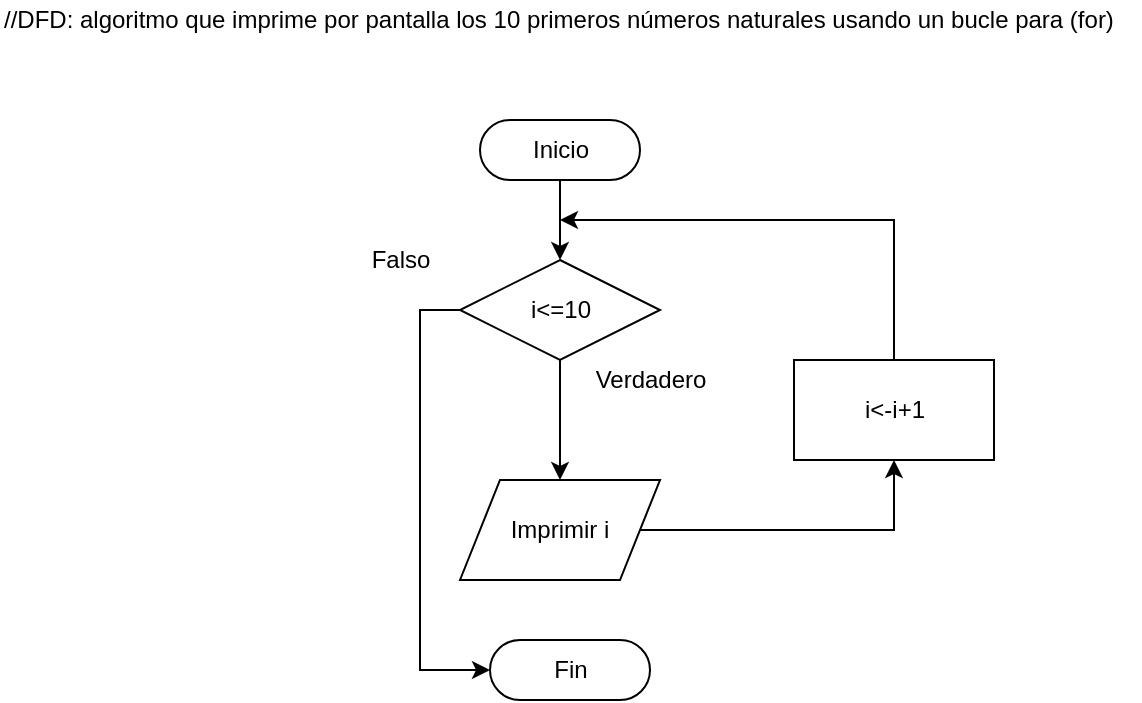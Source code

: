 <mxfile>
    <diagram id="pAb5Sflvy8DM0aoRgrmb" name="Page-1">
        <mxGraphModel dx="1709" dy="830" grid="1" gridSize="10" guides="1" tooltips="1" connect="1" arrows="1" fold="1" page="1" pageScale="1" pageWidth="827" pageHeight="1169" background="none" math="0" shadow="0">
            <root>
                <mxCell id="0"/>
                <mxCell id="1" parent="0"/>
                <mxCell id="2" value="//DFD: algoritmo que imprime por pantalla los 10 primeros números naturales usando un bucle para (for)" style="text;html=1;align=left;verticalAlign=middle;resizable=0;points=[];autosize=1;strokeColor=none;" vertex="1" parent="1">
                    <mxGeometry x="-810" y="10" width="570" height="20" as="geometry"/>
                </mxCell>
                <mxCell id="4" style="edgeStyle=orthogonalEdgeStyle;rounded=0;orthogonalLoop=1;jettySize=auto;html=1;entryX=0.5;entryY=0;entryDx=0;entryDy=0;" edge="1" parent="1" source="3" target="5">
                    <mxGeometry relative="1" as="geometry">
                        <mxPoint x="-530" y="140" as="targetPoint"/>
                    </mxGeometry>
                </mxCell>
                <mxCell id="3" value="Inicio" style="html=1;dashed=0;whitespace=wrap;shape=mxgraph.dfd.start" vertex="1" parent="1">
                    <mxGeometry x="-570" y="70" width="80" height="30" as="geometry"/>
                </mxCell>
                <mxCell id="7" style="edgeStyle=orthogonalEdgeStyle;rounded=0;orthogonalLoop=1;jettySize=auto;html=1;exitX=0.5;exitY=1;exitDx=0;exitDy=0;entryX=0.5;entryY=0;entryDx=0;entryDy=0;" edge="1" parent="1" source="5">
                    <mxGeometry relative="1" as="geometry">
                        <mxPoint x="-530" y="250" as="targetPoint"/>
                    </mxGeometry>
                </mxCell>
                <mxCell id="13" style="edgeStyle=orthogonalEdgeStyle;rounded=0;orthogonalLoop=1;jettySize=auto;html=1;" edge="1" parent="1" source="5" target="14">
                    <mxGeometry relative="1" as="geometry">
                        <mxPoint x="-620" y="360" as="targetPoint"/>
                        <Array as="points">
                            <mxPoint x="-600" y="165"/>
                            <mxPoint x="-600" y="345"/>
                        </Array>
                    </mxGeometry>
                </mxCell>
                <mxCell id="5" value="i&amp;lt;=10" style="shape=rhombus;html=1;dashed=0;whitespace=wrap;perimeter=rhombusPerimeter;" vertex="1" parent="1">
                    <mxGeometry x="-580" y="140" width="100" height="50" as="geometry"/>
                </mxCell>
                <mxCell id="6" value="Falso" style="text;html=1;align=center;verticalAlign=middle;resizable=0;points=[];autosize=1;strokeColor=none;" vertex="1" parent="1">
                    <mxGeometry x="-630" y="130" width="40" height="20" as="geometry"/>
                </mxCell>
                <mxCell id="8" value="Verdadero" style="text;html=1;align=center;verticalAlign=middle;resizable=0;points=[];autosize=1;strokeColor=none;" vertex="1" parent="1">
                    <mxGeometry x="-520" y="190" width="70" height="20" as="geometry"/>
                </mxCell>
                <mxCell id="11" style="edgeStyle=orthogonalEdgeStyle;rounded=0;orthogonalLoop=1;jettySize=auto;html=1;exitX=1;exitY=0.5;exitDx=0;exitDy=0;entryX=0.5;entryY=1;entryDx=0;entryDy=0;" edge="1" parent="1" source="18" target="10">
                    <mxGeometry relative="1" as="geometry">
                        <mxPoint x="-480" y="275" as="sourcePoint"/>
                    </mxGeometry>
                </mxCell>
                <mxCell id="12" style="edgeStyle=orthogonalEdgeStyle;rounded=0;orthogonalLoop=1;jettySize=auto;html=1;exitX=0.5;exitY=0;exitDx=0;exitDy=0;" edge="1" parent="1" source="10">
                    <mxGeometry relative="1" as="geometry">
                        <mxPoint x="-530" y="120" as="targetPoint"/>
                        <Array as="points">
                            <mxPoint x="-363" y="120"/>
                        </Array>
                    </mxGeometry>
                </mxCell>
                <mxCell id="10" value="i&amp;lt;-i+1" style="html=1;dashed=0;whitespace=wrap;" vertex="1" parent="1">
                    <mxGeometry x="-413" y="190" width="100" height="50" as="geometry"/>
                </mxCell>
                <mxCell id="14" value="Fin" style="html=1;dashed=0;whitespace=wrap;shape=mxgraph.dfd.start" vertex="1" parent="1">
                    <mxGeometry x="-565" y="330" width="80" height="30" as="geometry"/>
                </mxCell>
                <mxCell id="18" value="Imprimir i" style="shape=parallelogram;perimeter=parallelogramPerimeter;whiteSpace=wrap;html=1;dashed=0;" vertex="1" parent="1">
                    <mxGeometry x="-580" y="250" width="100" height="50" as="geometry"/>
                </mxCell>
            </root>
        </mxGraphModel>
    </diagram>
</mxfile>